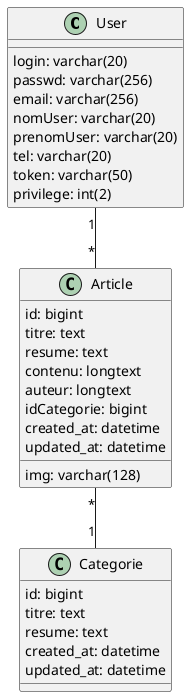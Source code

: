 @startuml

class User {
    login: varchar(20)
    passwd: varchar(256)
    email: varchar(256)
    nomUser: varchar(20)
    prenomUser: varchar(20)
    tel: varchar(20)
    token: varchar(50)
    privilege: int(2)
}

class Article {
    id: bigint
    titre: text
    resume: text
    contenu: longtext
    img: varchar(128)
    auteur: longtext
    idCategorie: bigint
    created_at: datetime
    updated_at: datetime
}

class Categorie {
    id: bigint
    titre: text
    resume: text
    created_at: datetime
    updated_at: datetime
}

User "1" -- "*" Article
Article "*" -- "1" Categorie

@enduml
